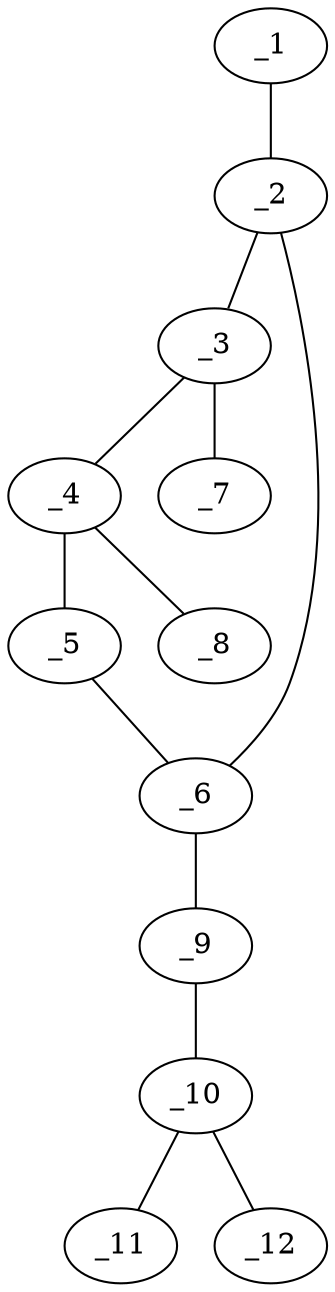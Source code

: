 graph molid640743 {
	_1	 [charge=0,
		chem=2,
		symbol="O  ",
		x=2,
		y="-0.3548"];
	_2	 [charge=0,
		chem=1,
		symbol="C  ",
		x="2.9511",
		y="-0.6638"];
	_1 -- _2	 [valence=1];
	_3	 [charge=0,
		chem=1,
		symbol="C  ",
		x="3.2601",
		y="-1.6149"];
	_2 -- _3	 [valence=2];
	_6	 [charge=0,
		chem=1,
		symbol="C  ",
		x="3.7601",
		y="-0.0761"];
	_2 -- _6	 [valence=1];
	_4	 [charge=0,
		chem=1,
		symbol="C  ",
		x="4.2601",
		y="-1.6149"];
	_3 -- _4	 [valence=1];
	_7	 [charge=0,
		chem=10,
		symbol="Br ",
		x="2.6723",
		y="-2.4239"];
	_3 -- _7	 [valence=1];
	_5	 [charge=0,
		chem=2,
		symbol="O  ",
		x="4.5691",
		y="-0.6639"];
	_4 -- _5	 [valence=1];
	_8	 [charge=0,
		chem=2,
		symbol="O  ",
		x="4.8479",
		y="-2.4239"];
	_4 -- _8	 [valence=2];
	_5 -- _6	 [valence=1];
	_9	 [charge=0,
		chem=1,
		symbol="C  ",
		x="3.7601",
		y="0.9239"];
	_6 -- _9	 [valence=1];
	_10	 [charge=0,
		chem=1,
		symbol="C  ",
		x="4.6261",
		y="1.4239"];
	_9 -- _10	 [valence=1];
	_11	 [charge=0,
		chem=2,
		symbol="O  ",
		x="4.6261",
		y="2.4239"];
	_10 -- _11	 [valence=2];
	_12	 [charge=0,
		chem=2,
		symbol="O  ",
		x="5.4921",
		y="0.9239"];
	_10 -- _12	 [valence=1];
}
